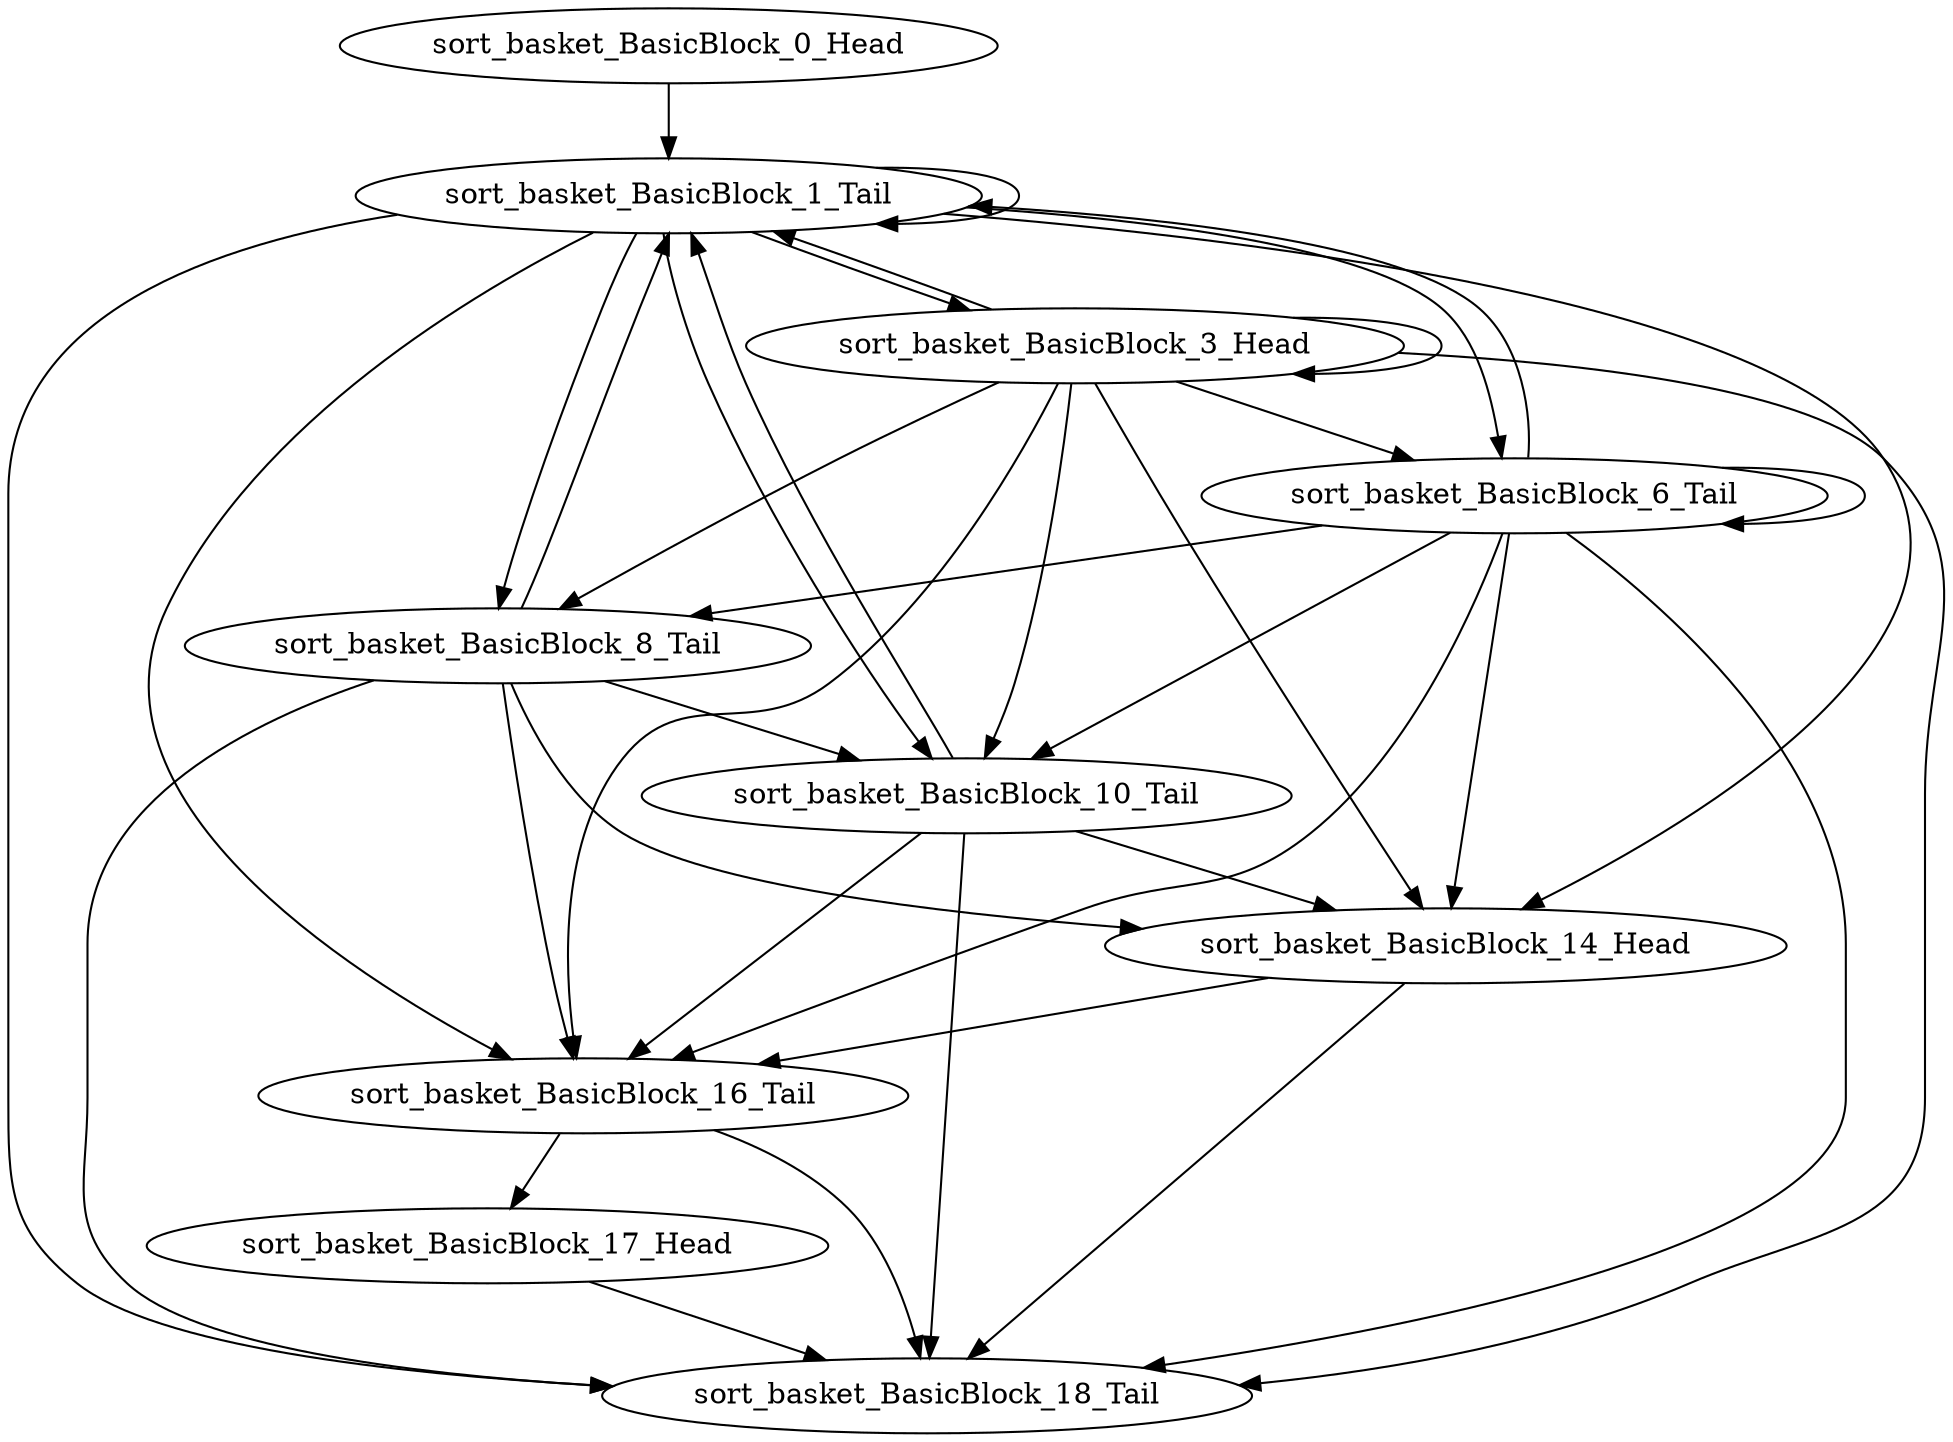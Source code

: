 digraph G {
    "sort_basket_BasicBlock_0_Head" -> "sort_basket_BasicBlock_1_Tail"
    "sort_basket_BasicBlock_14_Head" -> "sort_basket_BasicBlock_18_Tail"
    "sort_basket_BasicBlock_14_Head" -> "sort_basket_BasicBlock_16_Tail"
    "sort_basket_BasicBlock_3_Head" -> "sort_basket_BasicBlock_18_Tail"
    "sort_basket_BasicBlock_3_Head" -> "sort_basket_BasicBlock_14_Head"
    "sort_basket_BasicBlock_3_Head" -> "sort_basket_BasicBlock_3_Head"
    "sort_basket_BasicBlock_3_Head" -> "sort_basket_BasicBlock_16_Tail"
    "sort_basket_BasicBlock_3_Head" -> "sort_basket_BasicBlock_10_Tail"
    "sort_basket_BasicBlock_3_Head" -> "sort_basket_BasicBlock_6_Tail"
    "sort_basket_BasicBlock_3_Head" -> "sort_basket_BasicBlock_8_Tail"
    "sort_basket_BasicBlock_3_Head" -> "sort_basket_BasicBlock_1_Tail"
    "sort_basket_BasicBlock_16_Tail" -> "sort_basket_BasicBlock_18_Tail"
    "sort_basket_BasicBlock_16_Tail" -> "sort_basket_BasicBlock_17_Head"
    "sort_basket_BasicBlock_17_Head" -> "sort_basket_BasicBlock_18_Tail"
    "sort_basket_BasicBlock_10_Tail" -> "sort_basket_BasicBlock_18_Tail"
    "sort_basket_BasicBlock_10_Tail" -> "sort_basket_BasicBlock_14_Head"
    "sort_basket_BasicBlock_10_Tail" -> "sort_basket_BasicBlock_16_Tail"
    "sort_basket_BasicBlock_10_Tail" -> "sort_basket_BasicBlock_1_Tail"
    "sort_basket_BasicBlock_6_Tail" -> "sort_basket_BasicBlock_18_Tail"
    "sort_basket_BasicBlock_6_Tail" -> "sort_basket_BasicBlock_14_Head"
    "sort_basket_BasicBlock_6_Tail" -> "sort_basket_BasicBlock_16_Tail"
    "sort_basket_BasicBlock_6_Tail" -> "sort_basket_BasicBlock_10_Tail"
    "sort_basket_BasicBlock_6_Tail" -> "sort_basket_BasicBlock_6_Tail"
    "sort_basket_BasicBlock_6_Tail" -> "sort_basket_BasicBlock_8_Tail"
    "sort_basket_BasicBlock_6_Tail" -> "sort_basket_BasicBlock_1_Tail"
    "sort_basket_BasicBlock_8_Tail" -> "sort_basket_BasicBlock_18_Tail"
    "sort_basket_BasicBlock_8_Tail" -> "sort_basket_BasicBlock_14_Head"
    "sort_basket_BasicBlock_8_Tail" -> "sort_basket_BasicBlock_16_Tail"
    "sort_basket_BasicBlock_8_Tail" -> "sort_basket_BasicBlock_10_Tail"
    "sort_basket_BasicBlock_8_Tail" -> "sort_basket_BasicBlock_1_Tail"
    "sort_basket_BasicBlock_1_Tail" -> "sort_basket_BasicBlock_18_Tail"
    "sort_basket_BasicBlock_1_Tail" -> "sort_basket_BasicBlock_14_Head"
    "sort_basket_BasicBlock_1_Tail" -> "sort_basket_BasicBlock_3_Head"
    "sort_basket_BasicBlock_1_Tail" -> "sort_basket_BasicBlock_16_Tail"
    "sort_basket_BasicBlock_1_Tail" -> "sort_basket_BasicBlock_10_Tail"
    "sort_basket_BasicBlock_1_Tail" -> "sort_basket_BasicBlock_6_Tail"
    "sort_basket_BasicBlock_1_Tail" -> "sort_basket_BasicBlock_8_Tail"
    "sort_basket_BasicBlock_1_Tail" -> "sort_basket_BasicBlock_1_Tail"
}
